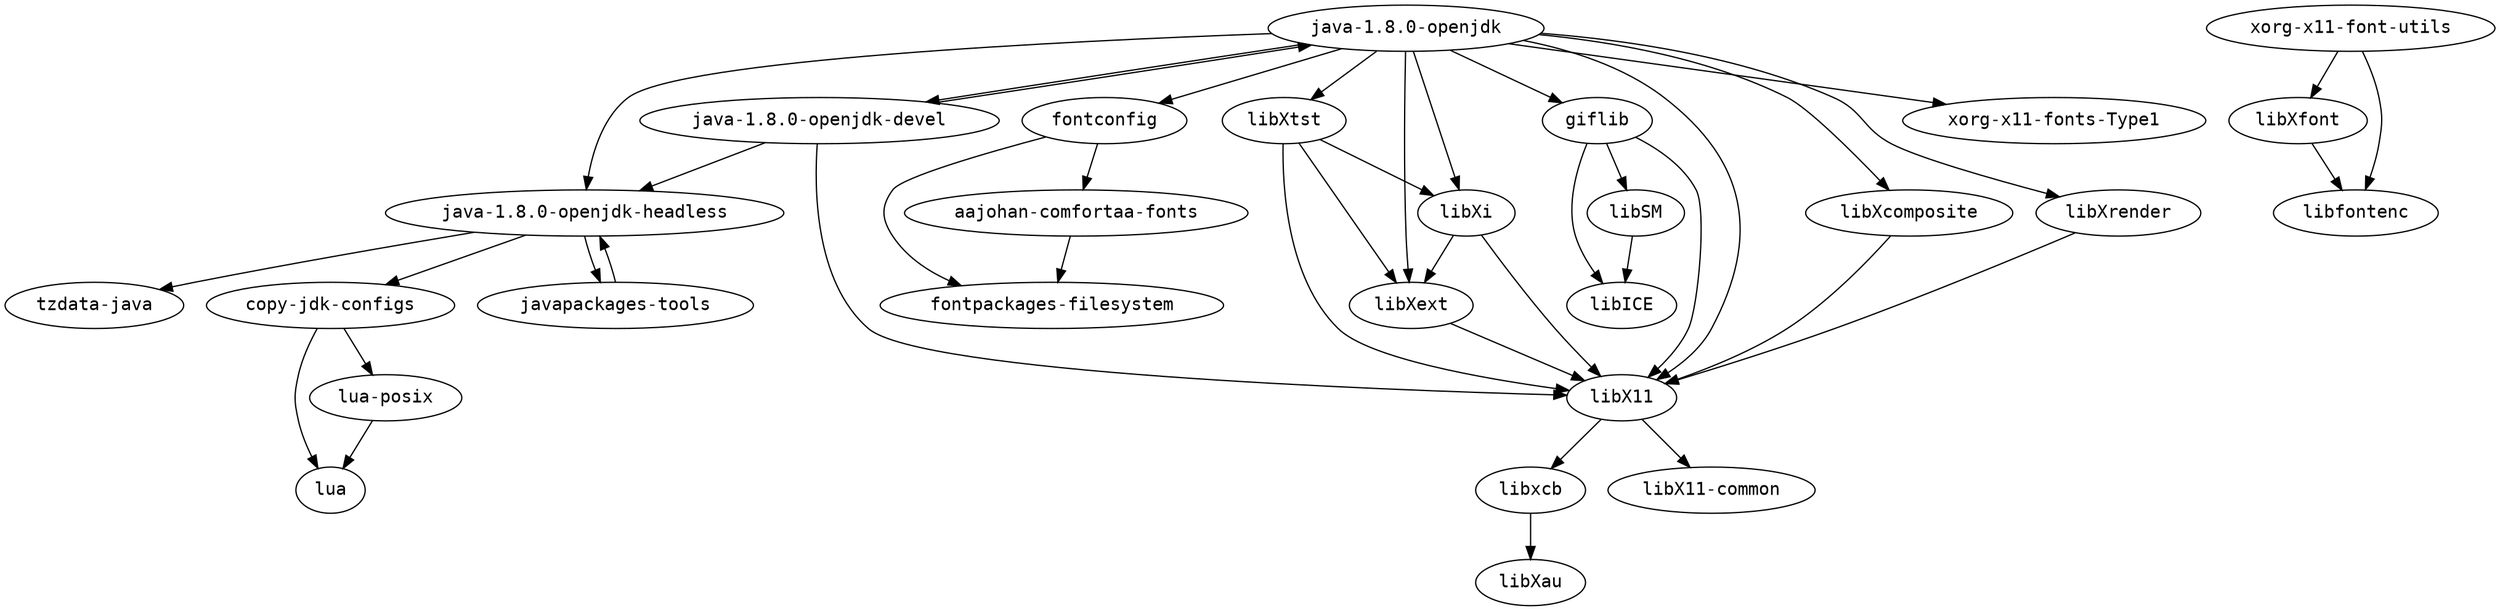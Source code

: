 strict digraph G {
node [fontname=monospace];
  "aajohan-comfortaa-fonts" -> "fontpackages-filesystem";
  "copy-jdk-configs" -> "lua";
  "copy-jdk-configs" -> "lua-posix";
  "fontconfig" -> "aajohan-comfortaa-fonts";
  "fontconfig" -> "fontpackages-filesystem";
  "giflib" -> "libICE";
  "giflib" -> "libSM";
  "giflib" -> "libX11";
  "java-1.8.0-openjdk-devel" -> "java-1.8.0-openjdk";
  "java-1.8.0-openjdk-devel" -> "java-1.8.0-openjdk-headless";
  "java-1.8.0-openjdk-devel" -> "libX11";
  "java-1.8.0-openjdk" -> "fontconfig";
  "java-1.8.0-openjdk" -> "giflib";
  "java-1.8.0-openjdk-headless" -> "copy-jdk-configs";
  "java-1.8.0-openjdk-headless" -> "javapackages-tools";
  "java-1.8.0-openjdk-headless" -> "tzdata-java";
  "java-1.8.0-openjdk" -> "java-1.8.0-openjdk-devel";
  "java-1.8.0-openjdk" -> "java-1.8.0-openjdk-headless";
  "java-1.8.0-openjdk" -> "libX11";
  "java-1.8.0-openjdk" -> "libXcomposite";
  "java-1.8.0-openjdk" -> "libXext";
  "java-1.8.0-openjdk" -> "libXi";
  "java-1.8.0-openjdk" -> "libXrender";
  "java-1.8.0-openjdk" -> "libXtst";
  "java-1.8.0-openjdk" -> "xorg-x11-fonts-Type1";
  "javapackages-tools" -> "java-1.8.0-openjdk-headless";
  "libSM" -> "libICE";
  "libX11" -> "libX11-common";
  "libX11" -> "libxcb";
  "libxcb" -> "libXau";
  "libXcomposite" -> "libX11";
  "libXext" -> "libX11";
  "libXfont" -> "libfontenc";
  "libXi" -> "libX11";
  "libXi" -> "libXext";
  "libXrender" -> "libX11";
  "libXtst" -> "libX11";
  "libXtst" -> "libXext";
  "libXtst" -> "libXi";
  "lua-posix" -> "lua";
  "xorg-x11-font-utils" -> "libfontenc";
  "xorg-x11-font-utils" -> "libXfont";
}
